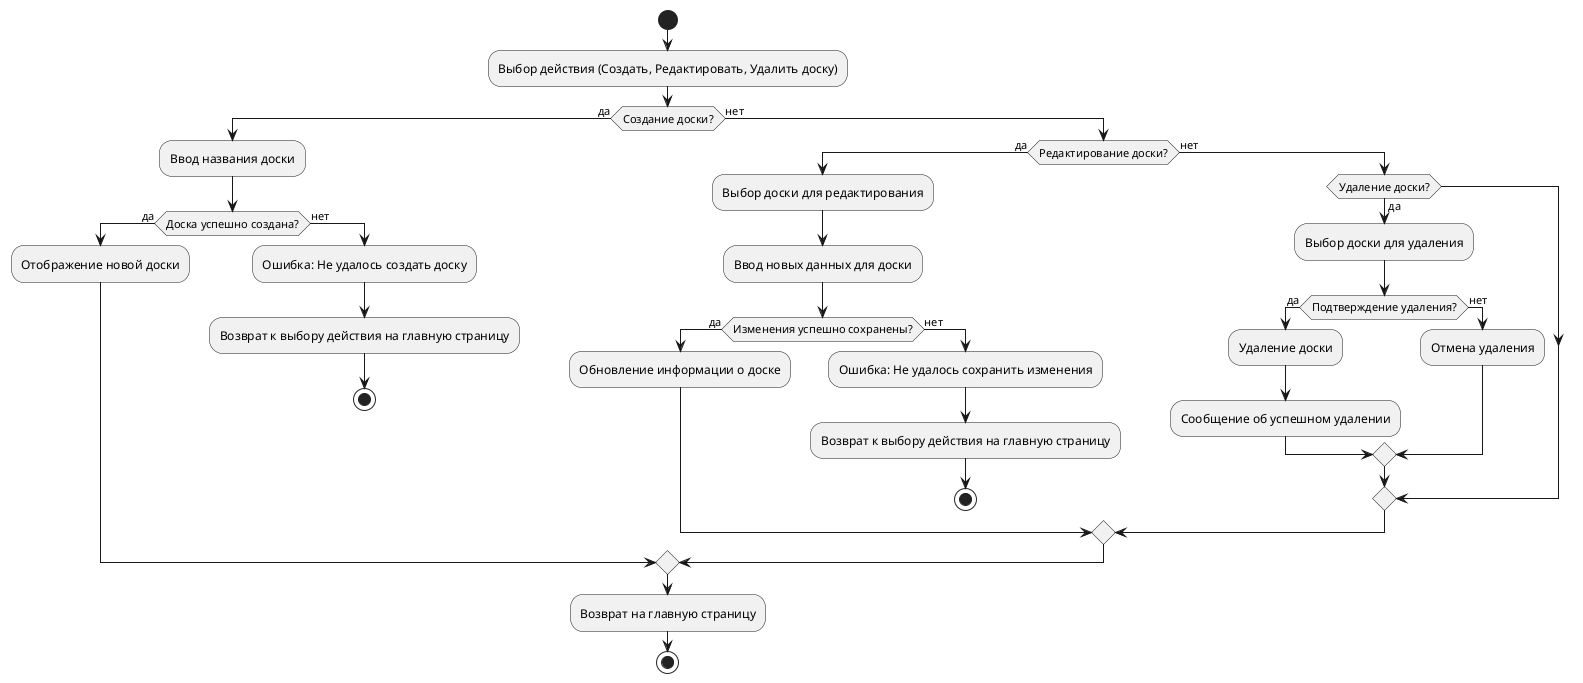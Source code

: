 @startuml BoardAD
start

:Выбор действия (Создать, Редактировать, Удалить доску);
    if (Создание доски?) then (да)
        :Ввод названия доски;
        if (Доска успешно создана?) then (да)
            :Отображение новой доски;
        else (нет)
            :Ошибка: Не удалось создать доску;
            :Возврат к выбору действия на главную страницу;
            stop
        endif
    else (нет)
        if (Редактирование доски?) then (да)
            :Выбор доски для редактирования;
            :Ввод новых данных для доски;
            if (Изменения успешно сохранены?) then (да)
                :Обновление информации о доске;
            else (нет)
                :Ошибка: Не удалось сохранить изменения;
                :Возврат к выбору действия на главную страницу;
                stop
            endif
        else (нет)
            if (Удаление доски?) then (да)
                :Выбор доски для удаления;
                if (Подтверждение удаления?) then (да)
                    :Удаление доски;
                    :Сообщение об успешном удалении;
                else (нет)
                    :Отмена удаления;
                endif
            endif
        endif
    endif
:Возврат на главную страницу;
stop
@enduml
